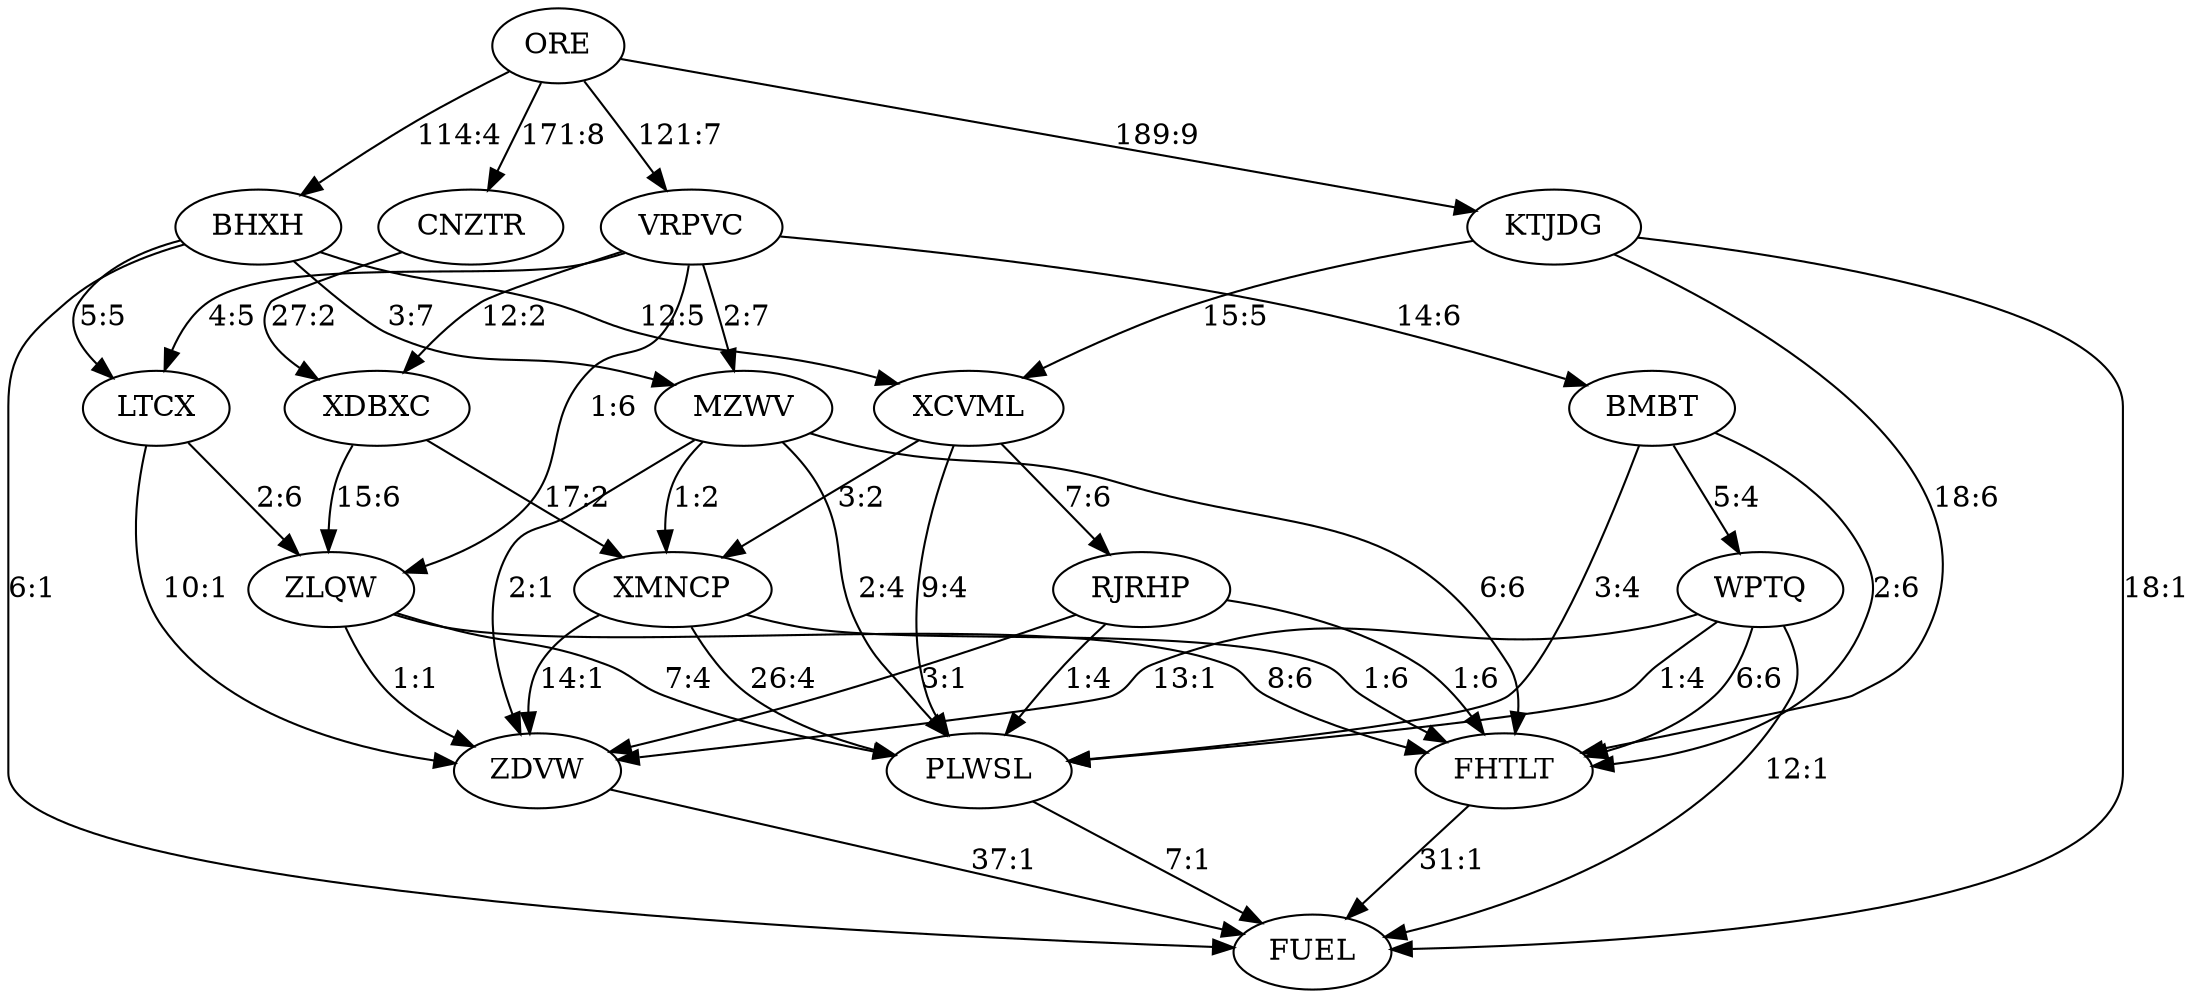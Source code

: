 digraph {
	ORE -> CNZTR [label="171:8"];
	ZLQW -> PLWSL [label="7:4"];
	BMBT -> PLWSL [label="3:4"];
	XCVML -> PLWSL [label="9:4"];
	XMNCP -> PLWSL [label="26:4"];
	WPTQ -> PLWSL [label="1:4"];
	MZWV -> PLWSL [label="2:4"];
	RJRHP -> PLWSL [label="1:4"];
	ORE -> BHXH [label="114:4"];
	VRPVC -> BMBT [label="14:6"];
	BHXH -> FUEL [label="6:1"];
	KTJDG -> FUEL [label="18:1"];
	WPTQ -> FUEL [label="12:1"];
	PLWSL -> FUEL [label="7:1"];
	FHTLT -> FUEL [label="31:1"];
	ZDVW -> FUEL [label="37:1"];
	WPTQ -> FHTLT [label="6:6"];
	BMBT -> FHTLT [label="2:6"];
	ZLQW -> FHTLT [label="8:6"];
	KTJDG -> FHTLT [label="18:6"];
	XMNCP -> FHTLT [label="1:6"];
	MZWV -> FHTLT [label="6:6"];
	RJRHP -> FHTLT [label="1:6"];
	XDBXC -> ZLQW [label="15:6"];
	LTCX -> ZLQW [label="2:6"];
	VRPVC -> ZLQW [label="1:6"];
	WPTQ -> ZDVW [label="13:1"];
	LTCX -> ZDVW [label="10:1"];
	RJRHP -> ZDVW [label="3:1"];
	XMNCP -> ZDVW [label="14:1"];
	MZWV -> ZDVW [label="2:1"];
	ZLQW -> ZDVW [label="1:1"];
	BMBT -> WPTQ [label="5:4"];
	ORE -> KTJDG [label="189:9"];
	MZWV -> XMNCP [label="1:2"];
	XDBXC -> XMNCP [label="17:2"];
	XCVML -> XMNCP [label="3:2"];
	VRPVC -> XDBXC [label="12:2"];
	CNZTR -> XDBXC [label="27:2"];
	KTJDG -> XCVML [label="15:5"];
	BHXH -> XCVML [label="12:5"];
	BHXH -> MZWV [label="3:7"];
	VRPVC -> MZWV [label="2:7"];
	ORE -> VRPVC [label="121:7"];
	XCVML -> RJRHP [label="7:6"];
	BHXH -> LTCX [label="5:5"];
	VRPVC -> LTCX [label="4:5"];
}

